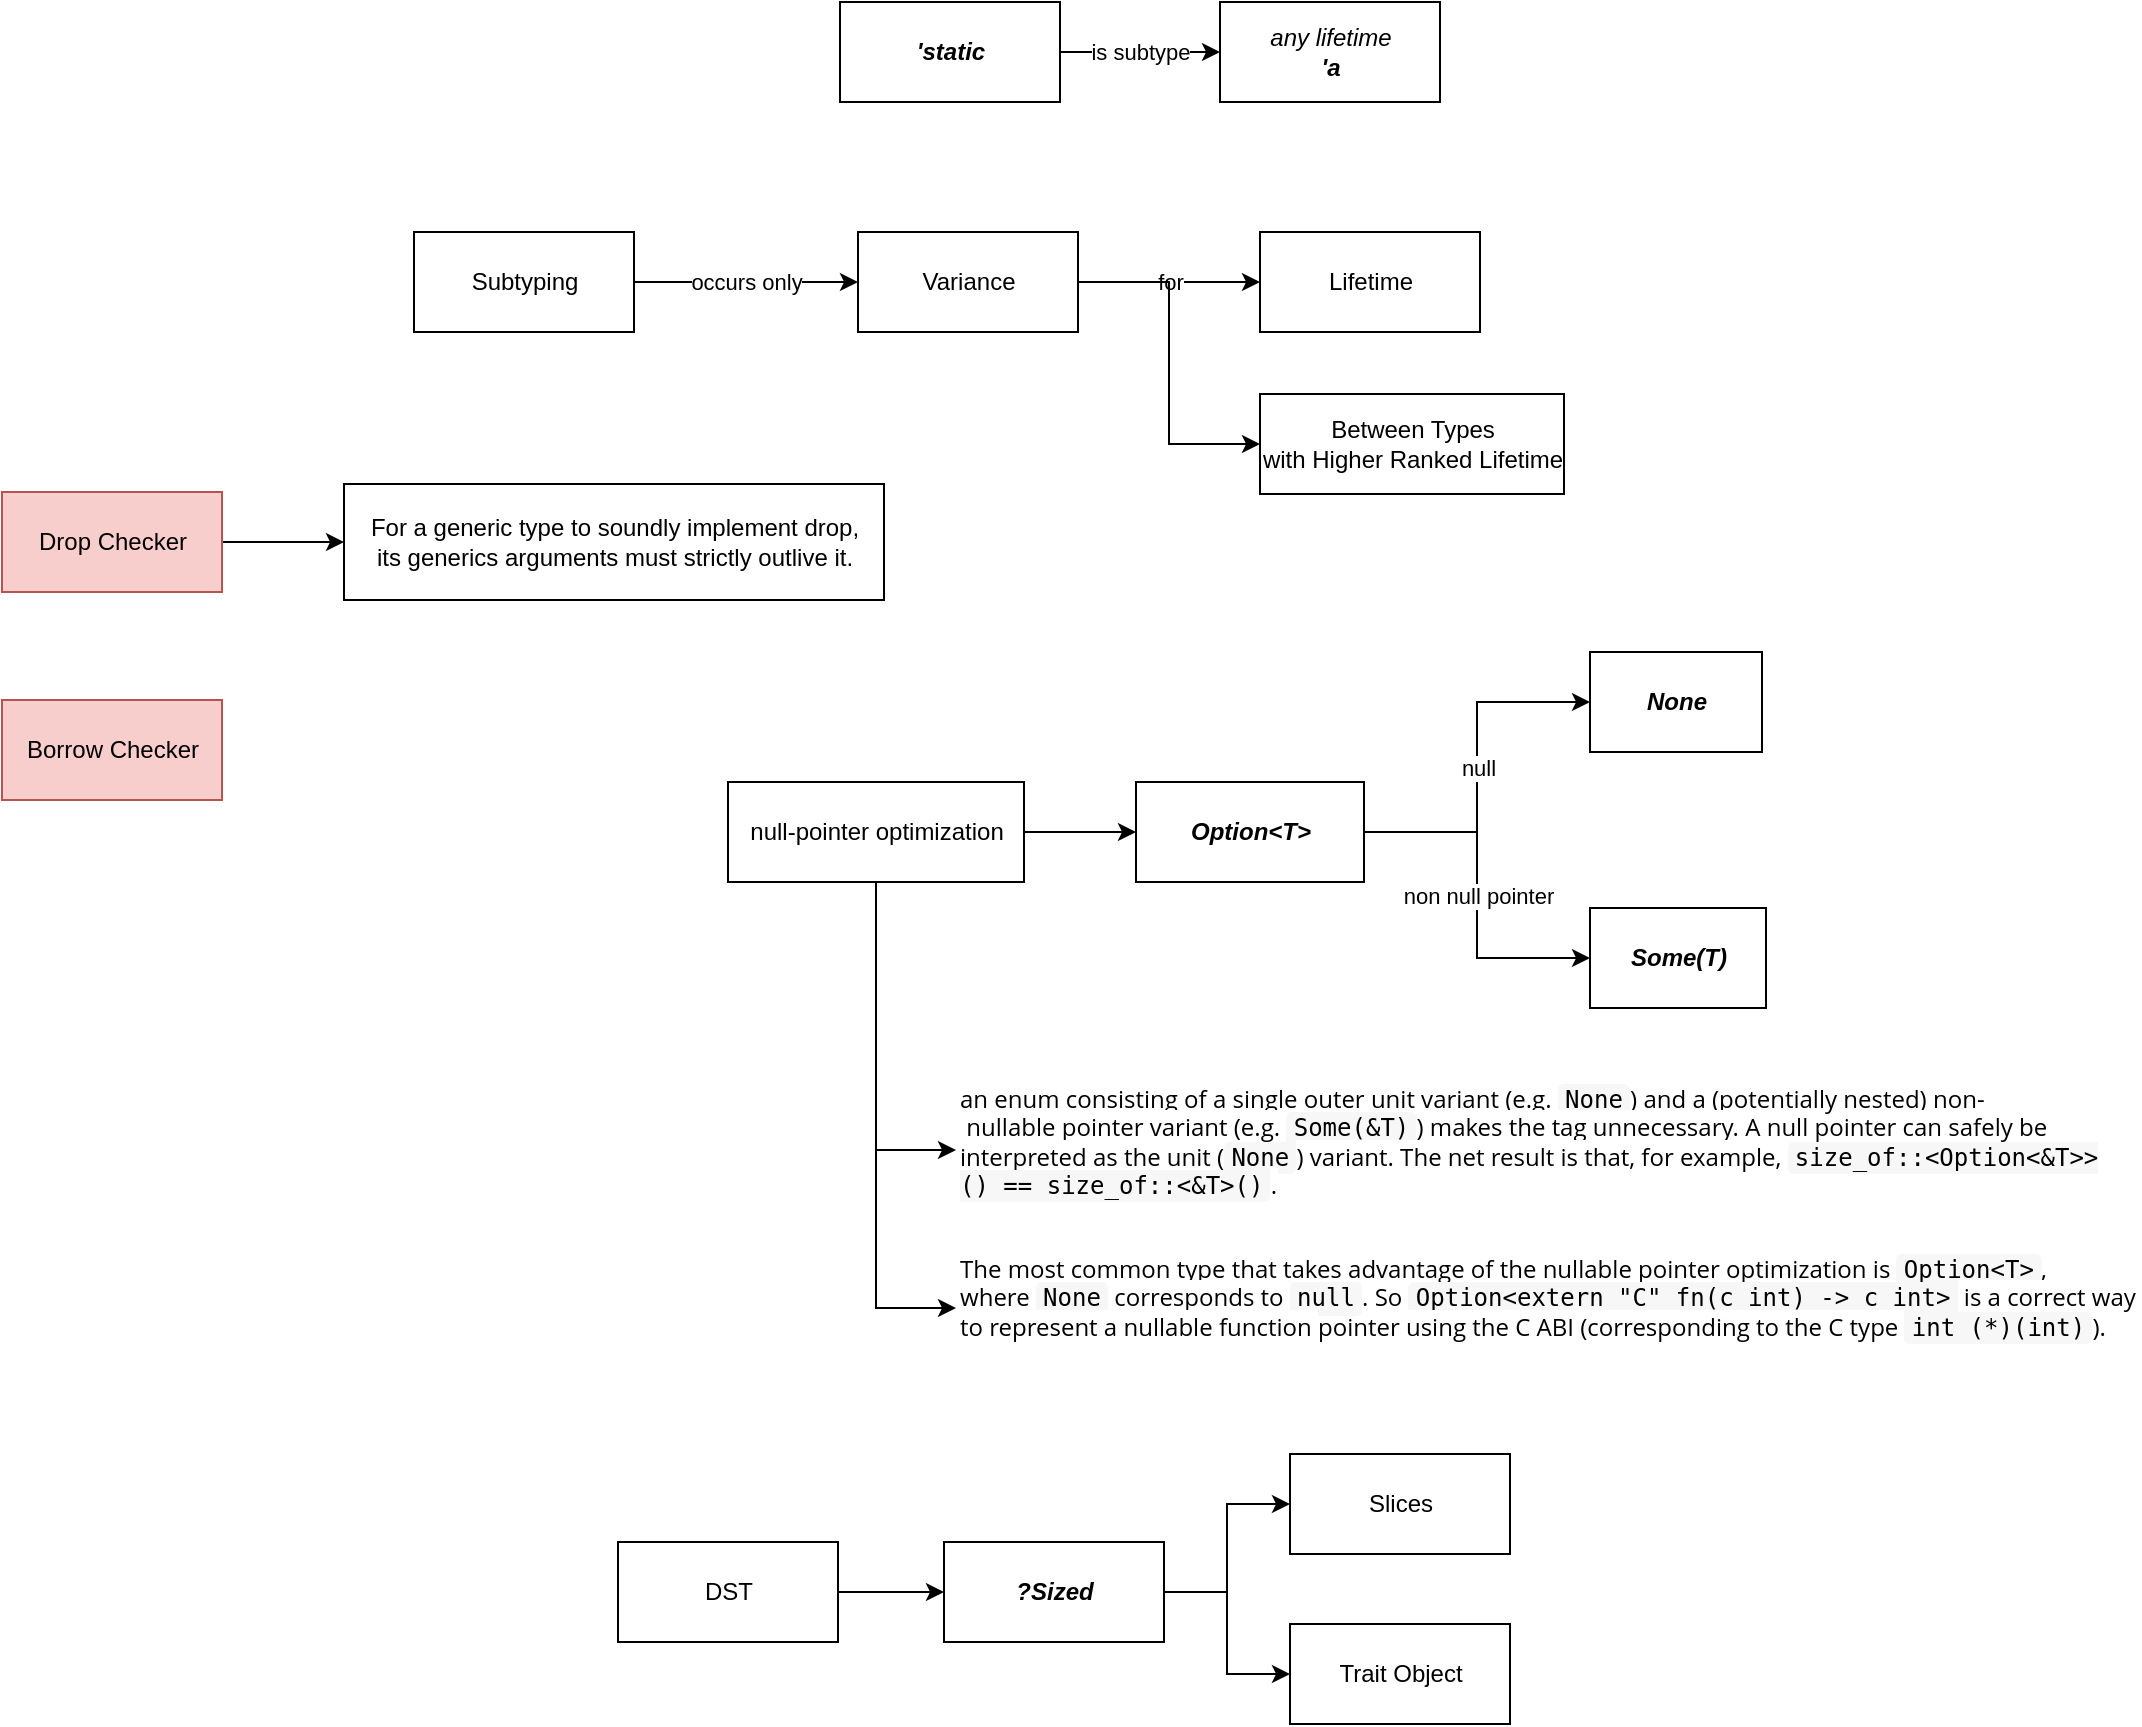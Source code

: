 <mxfile version="20.0.3" type="github" pages="2">
  <diagram id="R3eRClDqZ2LJtudLOTUs" name="General">
    <mxGraphModel dx="1950" dy="867" grid="0" gridSize="10" guides="1" tooltips="1" connect="1" arrows="1" fold="1" page="0" pageScale="1" pageWidth="827" pageHeight="1169" math="0" shadow="0">
      <root>
        <mxCell id="0" />
        <mxCell id="1" parent="0" />
        <mxCell id="SZvfS6yfRg45t_dEEsNP-2" value="" style="edgeStyle=orthogonalEdgeStyle;rounded=0;orthogonalLoop=1;jettySize=auto;html=1;" edge="1" parent="1" source="MJgvrgMyZ8aBI9BDAx1X-4" target="SZvfS6yfRg45t_dEEsNP-1">
          <mxGeometry relative="1" as="geometry" />
        </mxCell>
        <mxCell id="MJgvrgMyZ8aBI9BDAx1X-4" value="Drop Checker" style="html=1;fillColor=#f8cecc;strokeColor=#b85450;" parent="1" vertex="1">
          <mxGeometry x="-6" y="265" width="110" height="50" as="geometry" />
        </mxCell>
        <mxCell id="MJgvrgMyZ8aBI9BDAx1X-5" value="Borrow Checker" style="html=1;fillColor=#f8cecc;strokeColor=#b85450;" parent="1" vertex="1">
          <mxGeometry x="-6" y="369" width="110" height="50" as="geometry" />
        </mxCell>
        <mxCell id="MJgvrgMyZ8aBI9BDAx1X-10" value="for" style="edgeStyle=orthogonalEdgeStyle;rounded=0;orthogonalLoop=1;jettySize=auto;html=1;" parent="1" source="MJgvrgMyZ8aBI9BDAx1X-6" target="MJgvrgMyZ8aBI9BDAx1X-9" edge="1">
          <mxGeometry relative="1" as="geometry" />
        </mxCell>
        <mxCell id="MJgvrgMyZ8aBI9BDAx1X-12" value="" style="edgeStyle=orthogonalEdgeStyle;rounded=0;orthogonalLoop=1;jettySize=auto;html=1;entryX=0;entryY=0.5;entryDx=0;entryDy=0;" parent="1" source="MJgvrgMyZ8aBI9BDAx1X-6" target="MJgvrgMyZ8aBI9BDAx1X-11" edge="1">
          <mxGeometry relative="1" as="geometry" />
        </mxCell>
        <mxCell id="MJgvrgMyZ8aBI9BDAx1X-6" value="Variance" style="html=1;" parent="1" vertex="1">
          <mxGeometry x="422" y="135" width="110" height="50" as="geometry" />
        </mxCell>
        <mxCell id="MJgvrgMyZ8aBI9BDAx1X-8" value="occurs only" style="edgeStyle=orthogonalEdgeStyle;rounded=0;orthogonalLoop=1;jettySize=auto;html=1;entryX=0;entryY=0.5;entryDx=0;entryDy=0;" parent="1" source="MJgvrgMyZ8aBI9BDAx1X-7" target="MJgvrgMyZ8aBI9BDAx1X-6" edge="1">
          <mxGeometry relative="1" as="geometry" />
        </mxCell>
        <mxCell id="MJgvrgMyZ8aBI9BDAx1X-7" value="Subtyping" style="html=1;" parent="1" vertex="1">
          <mxGeometry x="200" y="135" width="110" height="50" as="geometry" />
        </mxCell>
        <mxCell id="MJgvrgMyZ8aBI9BDAx1X-9" value="Lifetime" style="html=1;" parent="1" vertex="1">
          <mxGeometry x="623" y="135" width="110" height="50" as="geometry" />
        </mxCell>
        <mxCell id="MJgvrgMyZ8aBI9BDAx1X-11" value="Between Types &lt;br&gt;with Higher Ranked Lifetime" style="html=1;" parent="1" vertex="1">
          <mxGeometry x="623" y="216" width="152" height="50" as="geometry" />
        </mxCell>
        <mxCell id="MJgvrgMyZ8aBI9BDAx1X-15" value="is subtype" style="edgeStyle=orthogonalEdgeStyle;rounded=0;orthogonalLoop=1;jettySize=auto;html=1;" parent="1" source="MJgvrgMyZ8aBI9BDAx1X-13" target="MJgvrgMyZ8aBI9BDAx1X-14" edge="1">
          <mxGeometry relative="1" as="geometry" />
        </mxCell>
        <mxCell id="MJgvrgMyZ8aBI9BDAx1X-13" value="&lt;i&gt;&lt;b&gt;&#39;static&lt;/b&gt;&lt;/i&gt;" style="html=1;" parent="1" vertex="1">
          <mxGeometry x="413" y="20" width="110" height="50" as="geometry" />
        </mxCell>
        <mxCell id="MJgvrgMyZ8aBI9BDAx1X-14" value="&lt;i&gt;any lifetime &lt;br&gt;&lt;b&gt;&#39;a&lt;/b&gt;&lt;/i&gt;" style="html=1;" parent="1" vertex="1">
          <mxGeometry x="603" y="20" width="110" height="50" as="geometry" />
        </mxCell>
        <mxCell id="MJgvrgMyZ8aBI9BDAx1X-18" value="" style="edgeStyle=orthogonalEdgeStyle;rounded=0;orthogonalLoop=1;jettySize=auto;html=1;" parent="1" source="MJgvrgMyZ8aBI9BDAx1X-16" target="MJgvrgMyZ8aBI9BDAx1X-17" edge="1">
          <mxGeometry relative="1" as="geometry" />
        </mxCell>
        <mxCell id="MJgvrgMyZ8aBI9BDAx1X-27" style="edgeStyle=orthogonalEdgeStyle;rounded=0;orthogonalLoop=1;jettySize=auto;html=1;entryX=0;entryY=0.5;entryDx=0;entryDy=0;fontSize=12;" parent="1" source="MJgvrgMyZ8aBI9BDAx1X-16" target="MJgvrgMyZ8aBI9BDAx1X-23" edge="1">
          <mxGeometry relative="1" as="geometry" />
        </mxCell>
        <mxCell id="MJgvrgMyZ8aBI9BDAx1X-28" style="edgeStyle=orthogonalEdgeStyle;rounded=0;orthogonalLoop=1;jettySize=auto;html=1;entryX=0;entryY=0.5;entryDx=0;entryDy=0;fontSize=12;" parent="1" source="MJgvrgMyZ8aBI9BDAx1X-16" target="MJgvrgMyZ8aBI9BDAx1X-24" edge="1">
          <mxGeometry relative="1" as="geometry" />
        </mxCell>
        <mxCell id="MJgvrgMyZ8aBI9BDAx1X-16" value="null-pointer optimization" style="html=1;" parent="1" vertex="1">
          <mxGeometry x="357" y="410" width="148" height="50" as="geometry" />
        </mxCell>
        <mxCell id="MJgvrgMyZ8aBI9BDAx1X-20" value="null" style="edgeStyle=orthogonalEdgeStyle;rounded=0;orthogonalLoop=1;jettySize=auto;html=1;entryX=0;entryY=0.5;entryDx=0;entryDy=0;" parent="1" source="MJgvrgMyZ8aBI9BDAx1X-17" target="MJgvrgMyZ8aBI9BDAx1X-19" edge="1">
          <mxGeometry relative="1" as="geometry" />
        </mxCell>
        <mxCell id="MJgvrgMyZ8aBI9BDAx1X-22" value="non null pointer" style="edgeStyle=orthogonalEdgeStyle;rounded=0;orthogonalLoop=1;jettySize=auto;html=1;entryX=0;entryY=0.5;entryDx=0;entryDy=0;" parent="1" source="MJgvrgMyZ8aBI9BDAx1X-17" target="MJgvrgMyZ8aBI9BDAx1X-21" edge="1">
          <mxGeometry relative="1" as="geometry" />
        </mxCell>
        <mxCell id="MJgvrgMyZ8aBI9BDAx1X-17" value="&lt;i&gt;&lt;b&gt;Option&amp;lt;T&amp;gt;&lt;/b&gt;&lt;/i&gt;" style="html=1;" parent="1" vertex="1">
          <mxGeometry x="561" y="410" width="114" height="50" as="geometry" />
        </mxCell>
        <mxCell id="MJgvrgMyZ8aBI9BDAx1X-19" value="&lt;i&gt;&lt;b&gt;None&lt;/b&gt;&lt;/i&gt;" style="html=1;" parent="1" vertex="1">
          <mxGeometry x="788" y="345" width="86" height="50" as="geometry" />
        </mxCell>
        <mxCell id="MJgvrgMyZ8aBI9BDAx1X-21" value="&lt;i&gt;&lt;b&gt;Some(T)&lt;/b&gt;&lt;/i&gt;" style="html=1;" parent="1" vertex="1">
          <mxGeometry x="788" y="473" width="88" height="50" as="geometry" />
        </mxCell>
        <mxCell id="MJgvrgMyZ8aBI9BDAx1X-23" value="&lt;font style=&quot;font-size: 12px;&quot;&gt;&lt;span style=&quot;color: rgb(0, 0, 0); font-family: &amp;quot;Open Sans&amp;quot;, sans-serif; font-style: normal; font-variant-ligatures: normal; font-variant-caps: normal; font-weight: 400; letter-spacing: normal; orphans: 2; text-align: start; text-indent: 0px; text-transform: none; widows: 2; word-spacing: 0px; -webkit-text-stroke-width: 0px; background-color: rgb(255, 255, 255); text-decoration-thickness: initial; text-decoration-style: initial; text-decoration-color: initial; float: none; display: inline !important;&quot;&gt;an enum consisting of a single outer unit variant (e.g.&amp;nbsp;&lt;/span&gt;&lt;code style=&quot;display: inline; overflow-x: initial; background: rgb(246, 247, 246); color: var(--inline-code-color); padding: 0.1em 0.3em; border-radius: 3px; font-style: normal; font-variant-ligatures: normal; font-variant-caps: normal; font-weight: 400; letter-spacing: normal; orphans: 2; text-align: start; text-indent: 0px; text-transform: none; widows: 2; word-spacing: 0px; -webkit-text-stroke-width: 0px; text-decoration-thickness: initial; text-decoration-style: initial; text-decoration-color: initial; font-family: &amp;quot;Source Code Pro&amp;quot;, Consolas, &amp;quot;Ubuntu Mono&amp;quot;, Menlo, &amp;quot;DejaVu Sans Mono&amp;quot;, monospace, monospace !important;&quot; class=&quot;hljs&quot;&gt;None&lt;/code&gt;&lt;span style=&quot;color: rgb(0, 0, 0); font-family: &amp;quot;Open Sans&amp;quot;, sans-serif; font-style: normal; font-variant-ligatures: normal; font-variant-caps: normal; font-weight: 400; letter-spacing: normal; orphans: 2; text-align: start; text-indent: 0px; text-transform: none; widows: 2; word-spacing: 0px; -webkit-text-stroke-width: 0px; background-color: rgb(255, 255, 255); text-decoration-thickness: initial; text-decoration-style: initial; text-decoration-color: initial; float: none; display: inline !important;&quot;&gt;) and a (potentially nested) non-&lt;span&gt;&amp;nbsp;&lt;/span&gt;&lt;/span&gt;&lt;mark style=&quot;border-radius: 2px; padding: 0px 3px 1px; margin: 0px -3px -1px; background-color: var(--search-mark-bg); transition: background-color 300ms linear 0s; cursor: pointer; font-family: &amp;quot;Open Sans&amp;quot;, sans-serif; font-style: normal; font-variant-ligatures: normal; font-variant-caps: normal; font-weight: 400; letter-spacing: normal; orphans: 2; text-align: start; text-indent: 0px; text-transform: none; widows: 2; word-spacing: 0px; -webkit-text-stroke-width: 0px; text-decoration-thickness: initial; text-decoration-style: initial; text-decoration-color: initial;&quot; data-markjs=&quot;true&quot;&gt;null&lt;/mark&gt;&lt;span style=&quot;color: rgb(0, 0, 0); font-family: &amp;quot;Open Sans&amp;quot;, sans-serif; font-style: normal; font-variant-ligatures: normal; font-variant-caps: normal; font-weight: 400; letter-spacing: normal; orphans: 2; text-align: start; text-indent: 0px; text-transform: none; widows: 2; word-spacing: 0px; -webkit-text-stroke-width: 0px; background-color: rgb(255, 255, 255); text-decoration-thickness: initial; text-decoration-style: initial; text-decoration-color: initial; float: none; display: inline !important;&quot;&gt;able&lt;span&gt;&amp;nbsp;&lt;/span&gt;&lt;/span&gt;&lt;mark style=&quot;border-radius: 2px; padding: 0px 3px 1px; margin: 0px -3px -1px; background-color: var(--search-mark-bg); transition: background-color 300ms linear 0s; cursor: pointer; font-family: &amp;quot;Open Sans&amp;quot;, sans-serif; font-style: normal; font-variant-ligatures: normal; font-variant-caps: normal; font-weight: 400; letter-spacing: normal; orphans: 2; text-align: start; text-indent: 0px; text-transform: none; widows: 2; word-spacing: 0px; -webkit-text-stroke-width: 0px; text-decoration-thickness: initial; text-decoration-style: initial; text-decoration-color: initial;&quot; data-markjs=&quot;true&quot;&gt;pointer&lt;/mark&gt;&lt;span style=&quot;color: rgb(0, 0, 0); font-family: &amp;quot;Open Sans&amp;quot;, sans-serif; font-style: normal; font-variant-ligatures: normal; font-variant-caps: normal; font-weight: 400; letter-spacing: normal; orphans: 2; text-align: start; text-indent: 0px; text-transform: none; widows: 2; word-spacing: 0px; -webkit-text-stroke-width: 0px; background-color: rgb(255, 255, 255); text-decoration-thickness: initial; text-decoration-style: initial; text-decoration-color: initial; float: none; display: inline !important;&quot;&gt;&lt;span&gt;&amp;nbsp;&lt;/span&gt;variant (e.g.&lt;span&gt;&amp;nbsp;&lt;/span&gt;&lt;/span&gt;&lt;code style=&quot;display: inline; overflow-x: initial; background: rgb(246, 247, 246); color: var(--inline-code-color); padding: 0.1em 0.3em; border-radius: 3px; font-style: normal; font-variant-ligatures: normal; font-variant-caps: normal; font-weight: 400; letter-spacing: normal; orphans: 2; text-align: start; text-indent: 0px; text-transform: none; widows: 2; word-spacing: 0px; -webkit-text-stroke-width: 0px; text-decoration-thickness: initial; text-decoration-style: initial; text-decoration-color: initial; font-family: &amp;quot;Source Code Pro&amp;quot;, Consolas, &amp;quot;Ubuntu Mono&amp;quot;, Menlo, &amp;quot;DejaVu Sans Mono&amp;quot;, monospace, monospace !important;&quot; class=&quot;hljs&quot;&gt;Some(&amp;amp;T)&lt;/code&gt;&lt;span style=&quot;color: rgb(0, 0, 0); font-family: &amp;quot;Open Sans&amp;quot;, sans-serif; font-style: normal; font-variant-ligatures: normal; font-variant-caps: normal; font-weight: 400; letter-spacing: normal; orphans: 2; text-align: start; text-indent: 0px; text-transform: none; widows: 2; word-spacing: 0px; -webkit-text-stroke-width: 0px; background-color: rgb(255, 255, 255); text-decoration-thickness: initial; text-decoration-style: initial; text-decoration-color: initial; float: none; display: inline !important;&quot;&gt;) makes the tag unnecessary. A&lt;span&gt;&amp;nbsp;&lt;/span&gt;&lt;/span&gt;&lt;mark style=&quot;border-radius: 2px; padding: 0px 3px 1px; margin: 0px -3px -1px; background-color: var(--search-mark-bg); transition: background-color 300ms linear 0s; cursor: pointer; font-family: &amp;quot;Open Sans&amp;quot;, sans-serif; font-style: normal; font-variant-ligatures: normal; font-variant-caps: normal; font-weight: 400; letter-spacing: normal; orphans: 2; text-align: start; text-indent: 0px; text-transform: none; widows: 2; word-spacing: 0px; -webkit-text-stroke-width: 0px; text-decoration-thickness: initial; text-decoration-style: initial; text-decoration-color: initial;&quot; data-markjs=&quot;true&quot;&gt;null&lt;/mark&gt;&lt;span style=&quot;color: rgb(0, 0, 0); font-family: &amp;quot;Open Sans&amp;quot;, sans-serif; font-style: normal; font-variant-ligatures: normal; font-variant-caps: normal; font-weight: 400; letter-spacing: normal; orphans: 2; text-align: start; text-indent: 0px; text-transform: none; widows: 2; word-spacing: 0px; -webkit-text-stroke-width: 0px; background-color: rgb(255, 255, 255); text-decoration-thickness: initial; text-decoration-style: initial; text-decoration-color: initial; float: none; display: inline !important;&quot;&gt;&lt;span&gt;&amp;nbsp;&lt;/span&gt;&lt;/span&gt;&lt;mark style=&quot;border-radius: 2px; padding: 0px 3px 1px; margin: 0px -3px -1px; background-color: var(--search-mark-bg); transition: background-color 300ms linear 0s; cursor: pointer; font-family: &amp;quot;Open Sans&amp;quot;, sans-serif; font-style: normal; font-variant-ligatures: normal; font-variant-caps: normal; font-weight: 400; letter-spacing: normal; orphans: 2; text-align: start; text-indent: 0px; text-transform: none; widows: 2; word-spacing: 0px; -webkit-text-stroke-width: 0px; text-decoration-thickness: initial; text-decoration-style: initial; text-decoration-color: initial;&quot; data-markjs=&quot;true&quot;&gt;pointer&lt;/mark&gt;&lt;span style=&quot;color: rgb(0, 0, 0); font-family: &amp;quot;Open Sans&amp;quot;, sans-serif; font-style: normal; font-variant-ligatures: normal; font-variant-caps: normal; font-weight: 400; letter-spacing: normal; orphans: 2; text-align: start; text-indent: 0px; text-transform: none; widows: 2; word-spacing: 0px; -webkit-text-stroke-width: 0px; background-color: rgb(255, 255, 255); text-decoration-thickness: initial; text-decoration-style: initial; text-decoration-color: initial; float: none; display: inline !important;&quot;&gt;&lt;span&gt;&amp;nbsp;&lt;/span&gt;can safely be interpreted as the unit (&lt;/span&gt;&lt;code style=&quot;display: inline; overflow-x: initial; background: rgb(246, 247, 246); color: var(--inline-code-color); padding: 0.1em 0.3em; border-radius: 3px; font-style: normal; font-variant-ligatures: normal; font-variant-caps: normal; font-weight: 400; letter-spacing: normal; orphans: 2; text-align: start; text-indent: 0px; text-transform: none; widows: 2; word-spacing: 0px; -webkit-text-stroke-width: 0px; text-decoration-thickness: initial; text-decoration-style: initial; text-decoration-color: initial; font-family: &amp;quot;Source Code Pro&amp;quot;, Consolas, &amp;quot;Ubuntu Mono&amp;quot;, Menlo, &amp;quot;DejaVu Sans Mono&amp;quot;, monospace, monospace !important;&quot; class=&quot;hljs&quot;&gt;None&lt;/code&gt;&lt;span style=&quot;color: rgb(0, 0, 0); font-family: &amp;quot;Open Sans&amp;quot;, sans-serif; font-style: normal; font-variant-ligatures: normal; font-variant-caps: normal; font-weight: 400; letter-spacing: normal; orphans: 2; text-align: start; text-indent: 0px; text-transform: none; widows: 2; word-spacing: 0px; -webkit-text-stroke-width: 0px; background-color: rgb(255, 255, 255); text-decoration-thickness: initial; text-decoration-style: initial; text-decoration-color: initial; float: none; display: inline !important;&quot;&gt;) variant. The net result is that, for example,&lt;span&gt;&amp;nbsp;&lt;/span&gt;&lt;/span&gt;&lt;code style=&quot;display: inline; overflow-x: initial; background: rgb(246, 247, 246); color: var(--inline-code-color); padding: 0.1em 0.3em; border-radius: 3px; font-style: normal; font-variant-ligatures: normal; font-variant-caps: normal; font-weight: 400; letter-spacing: normal; orphans: 2; text-align: start; text-indent: 0px; text-transform: none; widows: 2; word-spacing: 0px; -webkit-text-stroke-width: 0px; text-decoration-thickness: initial; text-decoration-style: initial; text-decoration-color: initial; font-family: &amp;quot;Source Code Pro&amp;quot;, Consolas, &amp;quot;Ubuntu Mono&amp;quot;, Menlo, &amp;quot;DejaVu Sans Mono&amp;quot;, monospace, monospace !important;&quot; class=&quot;hljs&quot;&gt;size_of::&amp;lt;Option&amp;lt;&amp;amp;T&amp;gt;&amp;gt;() == size_of::&amp;lt;&amp;amp;T&amp;gt;()&lt;/code&gt;&lt;span style=&quot;color: rgb(0, 0, 0); font-family: &amp;quot;Open Sans&amp;quot;, sans-serif; font-style: normal; font-variant-ligatures: normal; font-variant-caps: normal; font-weight: 400; letter-spacing: normal; orphans: 2; text-align: start; text-indent: 0px; text-transform: none; widows: 2; word-spacing: 0px; -webkit-text-stroke-width: 0px; background-color: rgb(255, 255, 255); text-decoration-thickness: initial; text-decoration-style: initial; text-decoration-color: initial; float: none; display: inline !important;&quot;&gt;.&lt;/span&gt;&lt;/font&gt;" style="text;whiteSpace=wrap;html=1;" parent="1" vertex="1">
          <mxGeometry x="471" y="555" width="577" height="78" as="geometry" />
        </mxCell>
        <mxCell id="MJgvrgMyZ8aBI9BDAx1X-24" value="&lt;font style=&quot;font-size: 12px;&quot;&gt;&lt;span style=&quot;color: rgb(0, 0, 0); font-family: &amp;quot;Open Sans&amp;quot;, sans-serif; font-style: normal; font-variant-ligatures: normal; font-variant-caps: normal; font-weight: 400; letter-spacing: normal; orphans: 2; text-align: start; text-indent: 0px; text-transform: none; widows: 2; word-spacing: 0px; -webkit-text-stroke-width: 0px; background-color: rgb(255, 255, 255); text-decoration-thickness: initial; text-decoration-style: initial; text-decoration-color: initial; float: none; display: inline !important;&quot;&gt;The most common type that takes advantage of the&amp;nbsp;&lt;/span&gt;&lt;mark style=&quot;border-radius: 2px; padding: 0px 3px 1px; margin: 0px -3px -1px; background-color: var(--search-mark-bg); transition: background-color 300ms linear 0s; cursor: pointer; font-family: &amp;quot;Open Sans&amp;quot;, sans-serif; font-style: normal; font-variant-ligatures: normal; font-variant-caps: normal; font-weight: 400; letter-spacing: normal; orphans: 2; text-align: start; text-indent: 0px; text-transform: none; widows: 2; word-spacing: 0px; -webkit-text-stroke-width: 0px; text-decoration-thickness: initial; text-decoration-style: initial; text-decoration-color: initial;&quot; data-markjs=&quot;true&quot;&gt;null&lt;/mark&gt;&lt;span style=&quot;color: rgb(0, 0, 0); font-family: &amp;quot;Open Sans&amp;quot;, sans-serif; font-style: normal; font-variant-ligatures: normal; font-variant-caps: normal; font-weight: 400; letter-spacing: normal; orphans: 2; text-align: start; text-indent: 0px; text-transform: none; widows: 2; word-spacing: 0px; -webkit-text-stroke-width: 0px; background-color: rgb(255, 255, 255); text-decoration-thickness: initial; text-decoration-style: initial; text-decoration-color: initial; float: none; display: inline !important;&quot;&gt;able&lt;span&gt;&amp;nbsp;&lt;/span&gt;&lt;/span&gt;&lt;mark style=&quot;border-radius: 2px; padding: 0px 3px 1px; margin: 0px -3px -1px; background-color: var(--search-mark-bg); transition: background-color 300ms linear 0s; cursor: pointer; font-family: &amp;quot;Open Sans&amp;quot;, sans-serif; font-style: normal; font-variant-ligatures: normal; font-variant-caps: normal; font-weight: 400; letter-spacing: normal; orphans: 2; text-align: start; text-indent: 0px; text-transform: none; widows: 2; word-spacing: 0px; -webkit-text-stroke-width: 0px; text-decoration-thickness: initial; text-decoration-style: initial; text-decoration-color: initial;&quot; data-markjs=&quot;true&quot;&gt;pointer&lt;/mark&gt;&lt;span style=&quot;color: rgb(0, 0, 0); font-family: &amp;quot;Open Sans&amp;quot;, sans-serif; font-style: normal; font-variant-ligatures: normal; font-variant-caps: normal; font-weight: 400; letter-spacing: normal; orphans: 2; text-align: start; text-indent: 0px; text-transform: none; widows: 2; word-spacing: 0px; -webkit-text-stroke-width: 0px; background-color: rgb(255, 255, 255); text-decoration-thickness: initial; text-decoration-style: initial; text-decoration-color: initial; float: none; display: inline !important;&quot;&gt;&lt;span&gt;&amp;nbsp;&lt;/span&gt;&lt;/span&gt;&lt;mark style=&quot;border-radius: 2px; padding: 0px 3px 1px; margin: 0px -3px -1px; background-color: var(--search-mark-bg); transition: background-color 300ms linear 0s; cursor: pointer; font-family: &amp;quot;Open Sans&amp;quot;, sans-serif; font-style: normal; font-variant-ligatures: normal; font-variant-caps: normal; font-weight: 400; letter-spacing: normal; orphans: 2; text-align: start; text-indent: 0px; text-transform: none; widows: 2; word-spacing: 0px; -webkit-text-stroke-width: 0px; text-decoration-thickness: initial; text-decoration-style: initial; text-decoration-color: initial;&quot; data-markjs=&quot;true&quot;&gt;optimization&lt;/mark&gt;&lt;span style=&quot;color: rgb(0, 0, 0); font-family: &amp;quot;Open Sans&amp;quot;, sans-serif; font-style: normal; font-variant-ligatures: normal; font-variant-caps: normal; font-weight: 400; letter-spacing: normal; orphans: 2; text-align: start; text-indent: 0px; text-transform: none; widows: 2; word-spacing: 0px; -webkit-text-stroke-width: 0px; background-color: rgb(255, 255, 255); text-decoration-thickness: initial; text-decoration-style: initial; text-decoration-color: initial; float: none; display: inline !important;&quot;&gt;&lt;span&gt;&amp;nbsp;&lt;/span&gt;is&lt;span&gt;&amp;nbsp;&lt;/span&gt;&lt;/span&gt;&lt;code style=&quot;display: inline; overflow-x: initial; background: rgb(246, 247, 246); color: var(--inline-code-color); padding: 0.1em 0.3em; border-radius: 3px; font-style: normal; font-variant-ligatures: normal; font-variant-caps: normal; font-weight: 400; letter-spacing: normal; orphans: 2; text-align: start; text-indent: 0px; text-transform: none; widows: 2; word-spacing: 0px; -webkit-text-stroke-width: 0px; text-decoration-thickness: initial; text-decoration-style: initial; text-decoration-color: initial; font-family: &amp;quot;Source Code Pro&amp;quot;, Consolas, &amp;quot;Ubuntu Mono&amp;quot;, Menlo, &amp;quot;DejaVu Sans Mono&amp;quot;, monospace, monospace !important;&quot; class=&quot;hljs&quot;&gt;Option&amp;lt;T&amp;gt;&lt;/code&gt;&lt;span style=&quot;color: rgb(0, 0, 0); font-family: &amp;quot;Open Sans&amp;quot;, sans-serif; font-style: normal; font-variant-ligatures: normal; font-variant-caps: normal; font-weight: 400; letter-spacing: normal; orphans: 2; text-align: start; text-indent: 0px; text-transform: none; widows: 2; word-spacing: 0px; -webkit-text-stroke-width: 0px; background-color: rgb(255, 255, 255); text-decoration-thickness: initial; text-decoration-style: initial; text-decoration-color: initial; float: none; display: inline !important;&quot;&gt;, where&lt;span&gt;&amp;nbsp;&lt;/span&gt;&lt;/span&gt;&lt;code style=&quot;display: inline; overflow-x: initial; background: rgb(246, 247, 246); color: var(--inline-code-color); padding: 0.1em 0.3em; border-radius: 3px; font-style: normal; font-variant-ligatures: normal; font-variant-caps: normal; font-weight: 400; letter-spacing: normal; orphans: 2; text-align: start; text-indent: 0px; text-transform: none; widows: 2; word-spacing: 0px; -webkit-text-stroke-width: 0px; text-decoration-thickness: initial; text-decoration-style: initial; text-decoration-color: initial; font-family: &amp;quot;Source Code Pro&amp;quot;, Consolas, &amp;quot;Ubuntu Mono&amp;quot;, Menlo, &amp;quot;DejaVu Sans Mono&amp;quot;, monospace, monospace !important;&quot; class=&quot;hljs&quot;&gt;None&lt;/code&gt;&lt;span style=&quot;color: rgb(0, 0, 0); font-family: &amp;quot;Open Sans&amp;quot;, sans-serif; font-style: normal; font-variant-ligatures: normal; font-variant-caps: normal; font-weight: 400; letter-spacing: normal; orphans: 2; text-align: start; text-indent: 0px; text-transform: none; widows: 2; word-spacing: 0px; -webkit-text-stroke-width: 0px; background-color: rgb(255, 255, 255); text-decoration-thickness: initial; text-decoration-style: initial; text-decoration-color: initial; float: none; display: inline !important;&quot;&gt;&lt;span&gt;&amp;nbsp;&lt;/span&gt;corresponds to&lt;span&gt;&amp;nbsp;&lt;/span&gt;&lt;/span&gt;&lt;code style=&quot;display: inline; overflow-x: initial; background: rgb(246, 247, 246); color: var(--inline-code-color); padding: 0.1em 0.3em; border-radius: 3px; font-style: normal; font-variant-ligatures: normal; font-variant-caps: normal; font-weight: 400; letter-spacing: normal; orphans: 2; text-align: start; text-indent: 0px; text-transform: none; widows: 2; word-spacing: 0px; -webkit-text-stroke-width: 0px; text-decoration-thickness: initial; text-decoration-style: initial; text-decoration-color: initial; font-family: &amp;quot;Source Code Pro&amp;quot;, Consolas, &amp;quot;Ubuntu Mono&amp;quot;, Menlo, &amp;quot;DejaVu Sans Mono&amp;quot;, monospace, monospace !important;&quot; class=&quot;hljs&quot;&gt;&lt;mark style=&quot;border-radius: 2px; padding: 0px 3px 1px; margin: 0px -3px -1px; background-color: var(--search-mark-bg); transition: background-color 300ms linear 0s; cursor: pointer;&quot; data-markjs=&quot;true&quot;&gt;null&lt;/mark&gt;&lt;/code&gt;&lt;span style=&quot;color: rgb(0, 0, 0); font-family: &amp;quot;Open Sans&amp;quot;, sans-serif; font-style: normal; font-variant-ligatures: normal; font-variant-caps: normal; font-weight: 400; letter-spacing: normal; orphans: 2; text-align: start; text-indent: 0px; text-transform: none; widows: 2; word-spacing: 0px; -webkit-text-stroke-width: 0px; background-color: rgb(255, 255, 255); text-decoration-thickness: initial; text-decoration-style: initial; text-decoration-color: initial; float: none; display: inline !important;&quot;&gt;. So&lt;span&gt;&amp;nbsp;&lt;/span&gt;&lt;/span&gt;&lt;code style=&quot;display: inline; overflow-x: initial; background: rgb(246, 247, 246); color: var(--inline-code-color); padding: 0.1em 0.3em; border-radius: 3px; font-style: normal; font-variant-ligatures: normal; font-variant-caps: normal; font-weight: 400; letter-spacing: normal; orphans: 2; text-align: start; text-indent: 0px; text-transform: none; widows: 2; word-spacing: 0px; -webkit-text-stroke-width: 0px; text-decoration-thickness: initial; text-decoration-style: initial; text-decoration-color: initial; font-family: &amp;quot;Source Code Pro&amp;quot;, Consolas, &amp;quot;Ubuntu Mono&amp;quot;, Menlo, &amp;quot;DejaVu Sans Mono&amp;quot;, monospace, monospace !important;&quot; class=&quot;hljs&quot;&gt;Option&amp;lt;extern &quot;C&quot; fn(c_int) -&amp;gt; c_int&amp;gt;&lt;/code&gt;&lt;span style=&quot;color: rgb(0, 0, 0); font-family: &amp;quot;Open Sans&amp;quot;, sans-serif; font-style: normal; font-variant-ligatures: normal; font-variant-caps: normal; font-weight: 400; letter-spacing: normal; orphans: 2; text-align: start; text-indent: 0px; text-transform: none; widows: 2; word-spacing: 0px; -webkit-text-stroke-width: 0px; background-color: rgb(255, 255, 255); text-decoration-thickness: initial; text-decoration-style: initial; text-decoration-color: initial; float: none; display: inline !important;&quot;&gt;&lt;span&gt;&amp;nbsp;&lt;/span&gt;is a correct way to represent a&lt;span&gt;&amp;nbsp;&lt;/span&gt;&lt;/span&gt;&lt;mark style=&quot;border-radius: 2px; padding: 0px 3px 1px; margin: 0px -3px -1px; background-color: var(--search-mark-bg); transition: background-color 300ms linear 0s; cursor: pointer; font-family: &amp;quot;Open Sans&amp;quot;, sans-serif; font-style: normal; font-variant-ligatures: normal; font-variant-caps: normal; font-weight: 400; letter-spacing: normal; orphans: 2; text-align: start; text-indent: 0px; text-transform: none; widows: 2; word-spacing: 0px; -webkit-text-stroke-width: 0px; text-decoration-thickness: initial; text-decoration-style: initial; text-decoration-color: initial;&quot; data-markjs=&quot;true&quot;&gt;null&lt;/mark&gt;&lt;span style=&quot;color: rgb(0, 0, 0); font-family: &amp;quot;Open Sans&amp;quot;, sans-serif; font-style: normal; font-variant-ligatures: normal; font-variant-caps: normal; font-weight: 400; letter-spacing: normal; orphans: 2; text-align: start; text-indent: 0px; text-transform: none; widows: 2; word-spacing: 0px; -webkit-text-stroke-width: 0px; background-color: rgb(255, 255, 255); text-decoration-thickness: initial; text-decoration-style: initial; text-decoration-color: initial; float: none; display: inline !important;&quot;&gt;able function&lt;span&gt;&amp;nbsp;&lt;/span&gt;&lt;/span&gt;&lt;mark style=&quot;border-radius: 2px; padding: 0px 3px 1px; margin: 0px -3px -1px; background-color: var(--search-mark-bg); transition: background-color 300ms linear 0s; cursor: pointer; font-family: &amp;quot;Open Sans&amp;quot;, sans-serif; font-style: normal; font-variant-ligatures: normal; font-variant-caps: normal; font-weight: 400; letter-spacing: normal; orphans: 2; text-align: start; text-indent: 0px; text-transform: none; widows: 2; word-spacing: 0px; -webkit-text-stroke-width: 0px; text-decoration-thickness: initial; text-decoration-style: initial; text-decoration-color: initial;&quot; data-markjs=&quot;true&quot;&gt;pointer&lt;/mark&gt;&lt;span style=&quot;color: rgb(0, 0, 0); font-family: &amp;quot;Open Sans&amp;quot;, sans-serif; font-style: normal; font-variant-ligatures: normal; font-variant-caps: normal; font-weight: 400; letter-spacing: normal; orphans: 2; text-align: start; text-indent: 0px; text-transform: none; widows: 2; word-spacing: 0px; -webkit-text-stroke-width: 0px; background-color: rgb(255, 255, 255); text-decoration-thickness: initial; text-decoration-style: initial; text-decoration-color: initial; float: none; display: inline !important;&quot;&gt;&lt;span&gt;&amp;nbsp;&lt;/span&gt;using the C ABI (corresponding to the C type&lt;span&gt;&amp;nbsp;&lt;/span&gt;&lt;/span&gt;&lt;code style=&quot;display: inline; overflow-x: initial; background: rgb(246, 247, 246); color: var(--inline-code-color); padding: 0.1em 0.3em; border-radius: 3px; font-style: normal; font-variant-ligatures: normal; font-variant-caps: normal; font-weight: 400; letter-spacing: normal; orphans: 2; text-align: start; text-indent: 0px; text-transform: none; widows: 2; word-spacing: 0px; -webkit-text-stroke-width: 0px; text-decoration-thickness: initial; text-decoration-style: initial; text-decoration-color: initial; font-family: &amp;quot;Source Code Pro&amp;quot;, Consolas, &amp;quot;Ubuntu Mono&amp;quot;, Menlo, &amp;quot;DejaVu Sans Mono&amp;quot;, monospace, monospace !important;&quot; class=&quot;hljs&quot;&gt;int (*)(int)&lt;/code&gt;&lt;span style=&quot;color: rgb(0, 0, 0); font-family: &amp;quot;Open Sans&amp;quot;, sans-serif; font-style: normal; font-variant-ligatures: normal; font-variant-caps: normal; font-weight: 400; letter-spacing: normal; orphans: 2; text-align: start; text-indent: 0px; text-transform: none; widows: 2; word-spacing: 0px; -webkit-text-stroke-width: 0px; background-color: rgb(255, 255, 255); text-decoration-thickness: initial; text-decoration-style: initial; text-decoration-color: initial; float: none; display: inline !important;&quot;&gt;).&lt;/span&gt;&lt;/font&gt;" style="text;whiteSpace=wrap;html=1;" parent="1" vertex="1">
          <mxGeometry x="471" y="640" width="592" height="66" as="geometry" />
        </mxCell>
        <mxCell id="MJgvrgMyZ8aBI9BDAx1X-32" value="" style="edgeStyle=orthogonalEdgeStyle;rounded=0;orthogonalLoop=1;jettySize=auto;html=1;fontSize=12;" parent="1" source="MJgvrgMyZ8aBI9BDAx1X-30" target="MJgvrgMyZ8aBI9BDAx1X-31" edge="1">
          <mxGeometry relative="1" as="geometry" />
        </mxCell>
        <mxCell id="MJgvrgMyZ8aBI9BDAx1X-30" value="DST" style="html=1;fontSize=12;" parent="1" vertex="1">
          <mxGeometry x="302" y="790" width="110" height="50" as="geometry" />
        </mxCell>
        <mxCell id="MJgvrgMyZ8aBI9BDAx1X-34" value="" style="edgeStyle=orthogonalEdgeStyle;rounded=0;orthogonalLoop=1;jettySize=auto;html=1;fontSize=12;" parent="1" source="MJgvrgMyZ8aBI9BDAx1X-31" target="MJgvrgMyZ8aBI9BDAx1X-33" edge="1">
          <mxGeometry relative="1" as="geometry" />
        </mxCell>
        <mxCell id="MJgvrgMyZ8aBI9BDAx1X-36" value="" style="edgeStyle=orthogonalEdgeStyle;rounded=0;orthogonalLoop=1;jettySize=auto;html=1;fontSize=12;" parent="1" source="MJgvrgMyZ8aBI9BDAx1X-31" target="MJgvrgMyZ8aBI9BDAx1X-35" edge="1">
          <mxGeometry relative="1" as="geometry" />
        </mxCell>
        <mxCell id="MJgvrgMyZ8aBI9BDAx1X-31" value="&lt;i&gt;&lt;b&gt;?Sized&lt;/b&gt;&lt;/i&gt;" style="html=1;fontSize=12;" parent="1" vertex="1">
          <mxGeometry x="465" y="790" width="110" height="50" as="geometry" />
        </mxCell>
        <mxCell id="MJgvrgMyZ8aBI9BDAx1X-33" value="Slices" style="html=1;fontSize=12;" parent="1" vertex="1">
          <mxGeometry x="638" y="746" width="110" height="50" as="geometry" />
        </mxCell>
        <mxCell id="MJgvrgMyZ8aBI9BDAx1X-35" value="Trait Object" style="html=1;fontSize=12;" parent="1" vertex="1">
          <mxGeometry x="638" y="831" width="110" height="50" as="geometry" />
        </mxCell>
        <mxCell id="SZvfS6yfRg45t_dEEsNP-1" value="For a generic type to soundly implement drop, &lt;br&gt;its generics arguments must strictly outlive it." style="html=1;align=center;" vertex="1" parent="1">
          <mxGeometry x="165" y="261" width="270" height="58" as="geometry" />
        </mxCell>
      </root>
    </mxGraphModel>
  </diagram>
  <diagram id="yLAKmdY1NrbLt4UcXReb" name="Send &amp; Sync">
    <mxGraphModel dx="1550" dy="867" grid="0" gridSize="10" guides="1" tooltips="1" connect="1" arrows="1" fold="1" page="0" pageScale="1" pageWidth="827" pageHeight="1169" math="0" shadow="0">
      <root>
        <mxCell id="0" />
        <mxCell id="1" parent="0" />
        <mxCell id="cU7xQ6wBw7CsditcWqYj-3" value="definition" style="edgeStyle=orthogonalEdgeStyle;rounded=0;orthogonalLoop=1;jettySize=auto;html=1;" parent="1" source="cU7xQ6wBw7CsditcWqYj-1" target="cU7xQ6wBw7CsditcWqYj-2" edge="1">
          <mxGeometry relative="1" as="geometry" />
        </mxCell>
        <mxCell id="cU7xQ6wBw7CsditcWqYj-1" value="Send" style="rounded=0;whiteSpace=wrap;html=1;fillColor=#d5e8d4;strokeColor=#82b366;fontStyle=1" parent="1" vertex="1">
          <mxGeometry x="56" y="152" width="78" height="36" as="geometry" />
        </mxCell>
        <mxCell id="cU7xQ6wBw7CsditcWqYj-2" value="&lt;span style=&quot;text-align: start;&quot;&gt;&lt;font style=&quot;font-size: 12px;&quot;&gt;Types that ownership can be transferred across thread boundaries&lt;/font&gt;&lt;/span&gt;" style="rounded=0;whiteSpace=wrap;html=1;" parent="1" vertex="1">
          <mxGeometry x="18" y="237" width="154" height="60" as="geometry" />
        </mxCell>
        <mxCell id="cU7xQ6wBw7CsditcWqYj-16" value="definition" style="edgeStyle=orthogonalEdgeStyle;rounded=0;orthogonalLoop=1;jettySize=auto;html=1;fontSize=12;fontColor=#000000;" parent="1" source="cU7xQ6wBw7CsditcWqYj-4" target="cU7xQ6wBw7CsditcWqYj-5" edge="1">
          <mxGeometry relative="1" as="geometry" />
        </mxCell>
        <mxCell id="cU7xQ6wBw7CsditcWqYj-4" value="Sync" style="rounded=0;whiteSpace=wrap;html=1;fillColor=#d5e8d4;strokeColor=#82b366;fontStyle=1" parent="1" vertex="1">
          <mxGeometry x="344" y="135" width="80" height="36" as="geometry" />
        </mxCell>
        <mxCell id="cU7xQ6wBw7CsditcWqYj-15" value="formal definition" style="edgeStyle=orthogonalEdgeStyle;rounded=0;orthogonalLoop=1;jettySize=auto;html=1;fontSize=12;fontColor=#000000;" parent="1" source="cU7xQ6wBw7CsditcWqYj-5" target="cU7xQ6wBw7CsditcWqYj-7" edge="1">
          <mxGeometry relative="1" as="geometry" />
        </mxCell>
        <mxCell id="cU7xQ6wBw7CsditcWqYj-5" value="&lt;span style=&quot;text-align: start;&quot;&gt;&lt;font style=&quot;font-size: 12px;&quot;&gt;Types for which it is safe to share references between threads&lt;/font&gt;&lt;/span&gt;" style="rounded=0;whiteSpace=wrap;html=1;" parent="1" vertex="1">
          <mxGeometry x="324" y="211" width="120" height="60" as="geometry" />
        </mxCell>
        <mxCell id="cU7xQ6wBw7CsditcWqYj-10" value="explanation" style="edgeStyle=orthogonalEdgeStyle;rounded=0;orthogonalLoop=1;jettySize=auto;html=1;fontSize=12;" parent="1" source="cU7xQ6wBw7CsditcWqYj-7" target="cU7xQ6wBw7CsditcWqYj-9" edge="1">
          <mxGeometry relative="1" as="geometry" />
        </mxCell>
        <mxCell id="cU7xQ6wBw7CsditcWqYj-7" value="&lt;font style=&quot;font-size: 12px;&quot;&gt;&lt;span style=&quot;text-align: start;&quot;&gt;a type&amp;nbsp;&lt;/span&gt;&lt;code style=&quot;box-sizing: border-box; border-radius: 3px; padding: 0px 0.125em; background-color: rgb(245, 245, 245); text-align: start;&quot;&gt;T&lt;/code&gt;&lt;span style=&quot;text-align: start;&quot;&gt;&amp;nbsp;is&amp;nbsp;&lt;/span&gt;&lt;a style=&quot;box-sizing: border-box; background-image: initial; background-position: initial; background-size: initial; background-repeat: initial; background-attachment: initial; background-origin: initial; background-clip: initial; text-decoration-line: none; color: rgb(56, 115, 173); text-align: start;&quot; title=&quot;Sync&quot; href=&quot;https://doc.rust-lang.org/std/marker/trait.Sync.html&quot;&gt;&lt;code style=&quot;box-sizing: border-box; border-radius: 3px; padding: 0px 0.125em; background-color: rgb(245, 245, 245);&quot;&gt;Sync&lt;/code&gt;&lt;/a&gt;&lt;span style=&quot;text-align: start;&quot;&gt;&amp;nbsp;if and only if&amp;nbsp;&lt;/span&gt;&lt;code style=&quot;box-sizing: border-box; border-radius: 3px; padding: 0px 0.125em; background-color: rgb(245, 245, 245); text-align: start;&quot;&gt;&amp;amp;T&lt;/code&gt;&lt;span style=&quot;text-align: start;&quot;&gt;&amp;nbsp;is&amp;nbsp;&lt;/span&gt;&lt;a style=&quot;box-sizing: border-box; background-image: initial; background-position: initial; background-size: initial; background-repeat: initial; background-attachment: initial; background-origin: initial; background-clip: initial; text-decoration-line: none; color: rgb(56, 115, 173); text-align: start;&quot; title=&quot;Send&quot; href=&quot;https://doc.rust-lang.org/std/marker/trait.Send.html&quot;&gt;&lt;code style=&quot;box-sizing: border-box; border-radius: 3px; padding: 0px 0.125em; background-color: rgb(245, 245, 245);&quot;&gt;Send&lt;/code&gt;&lt;/a&gt;&lt;/font&gt;" style="rounded=0;whiteSpace=wrap;html=1;" parent="1" vertex="1">
          <mxGeometry x="248" y="311" width="272" height="60" as="geometry" />
        </mxCell>
        <mxCell id="cU7xQ6wBw7CsditcWqYj-12" value="&lt;font color=&quot;#000000&quot;&gt;breakdown&lt;/font&gt;" style="edgeStyle=orthogonalEdgeStyle;rounded=0;orthogonalLoop=1;jettySize=auto;html=1;fontSize=12;fontColor=#FF0000;" parent="1" source="cU7xQ6wBw7CsditcWqYj-9" target="cU7xQ6wBw7CsditcWqYj-11" edge="1">
          <mxGeometry x="-0.781" relative="1" as="geometry">
            <mxPoint as="offset" />
          </mxGeometry>
        </mxCell>
        <mxCell id="cU7xQ6wBw7CsditcWqYj-14" value="" style="edgeStyle=orthogonalEdgeStyle;rounded=0;orthogonalLoop=1;jettySize=auto;html=1;fontSize=12;fontColor=#000000;" parent="1" source="cU7xQ6wBw7CsditcWqYj-9" target="cU7xQ6wBw7CsditcWqYj-13" edge="1">
          <mxGeometry relative="1" as="geometry" />
        </mxCell>
        <mxCell id="cU7xQ6wBw7CsditcWqYj-9" value="&lt;div style=&quot;text-align: start;&quot;&gt;If &amp;amp;T is Send, that means there is no possibility of undefined behavior and data races when &amp;amp;T is used between threads.&amp;nbsp;&lt;/div&gt;" style="rounded=0;whiteSpace=wrap;html=1;" parent="1" vertex="1">
          <mxGeometry x="248" y="408" width="272" height="63" as="geometry" />
        </mxCell>
        <mxCell id="cU7xQ6wBw7CsditcWqYj-11" value="&lt;div style=&quot;text-align: start;&quot;&gt;Type T has &lt;b style=&quot;&quot;&gt;NO&amp;nbsp;&lt;/b&gt;public methods that take &lt;i style=&quot;&quot;&gt;&amp;amp;self &lt;/i&gt;and mutate the value&amp;nbsp;&amp;nbsp;&lt;br&gt;&lt;/div&gt;" style="rounded=0;whiteSpace=wrap;html=1;fillColor=#dae8fc;strokeColor=#6c8ebf;" parent="1" vertex="1">
          <mxGeometry x="145" y="526" width="244" height="69" as="geometry" />
        </mxCell>
        <mxCell id="cU7xQ6wBw7CsditcWqYj-13" value="&lt;div style=&quot;&quot;&gt;If type T has method that can mutate value via &lt;i style=&quot;&quot;&gt;&amp;amp;self, it must&lt;/i&gt; guarantee that only one thread can mutate the value at a time by locking&lt;/div&gt;" style="rounded=0;whiteSpace=wrap;html=1;fillColor=#dae8fc;strokeColor=#6c8ebf;align=left;" parent="1" vertex="1">
          <mxGeometry x="390" y="526" width="247" height="69" as="geometry" />
        </mxCell>
        <mxCell id="cU7xQ6wBw7CsditcWqYj-19" value="definition" style="edgeStyle=orthogonalEdgeStyle;rounded=0;orthogonalLoop=1;jettySize=auto;html=1;fontSize=12;fontColor=#000000;" parent="1" source="cU7xQ6wBw7CsditcWqYj-17" target="cU7xQ6wBw7CsditcWqYj-18" edge="1">
          <mxGeometry relative="1" as="geometry" />
        </mxCell>
        <mxCell id="cU7xQ6wBw7CsditcWqYj-17" value="Sync + !Send" style="rounded=0;whiteSpace=wrap;html=1;fillColor=#d5e8d4;strokeColor=#82b366;fontStyle=1" parent="1" vertex="1">
          <mxGeometry x="742.5" y="135" width="78" height="36" as="geometry" />
        </mxCell>
        <mxCell id="cU7xQ6wBw7CsditcWqYj-21" value="breakdown" style="edgeStyle=orthogonalEdgeStyle;rounded=0;orthogonalLoop=1;jettySize=auto;html=1;fontSize=12;fontColor=#000000;" parent="1" source="cU7xQ6wBw7CsditcWqYj-18" target="cU7xQ6wBw7CsditcWqYj-20" edge="1">
          <mxGeometry x="-0.732" relative="1" as="geometry">
            <mxPoint as="offset" />
          </mxGeometry>
        </mxCell>
        <mxCell id="cU7xQ6wBw7CsditcWqYj-25" value="" style="edgeStyle=orthogonalEdgeStyle;rounded=0;orthogonalLoop=1;jettySize=auto;html=1;fontFamily=Helvetica;fontSize=12;fontColor=#000000;exitX=0.5;exitY=1;exitDx=0;exitDy=0;" parent="1" source="cU7xQ6wBw7CsditcWqYj-18" target="cU7xQ6wBw7CsditcWqYj-24" edge="1">
          <mxGeometry relative="1" as="geometry" />
        </mxCell>
        <mxCell id="cU7xQ6wBw7CsditcWqYj-18" value="T can&amp;nbsp;&lt;b&gt;NOT&amp;nbsp;&lt;/b&gt;be transferred between threads, but &amp;amp;T can.&amp;nbsp;" style="rounded=0;whiteSpace=wrap;html=1;" parent="1" vertex="1">
          <mxGeometry x="711.5" y="220" width="141" height="48" as="geometry" />
        </mxCell>
        <mxCell id="cU7xQ6wBw7CsditcWqYj-20" value="T has shared data and has public methods can mutate the shared data via &lt;i&gt;self&lt;/i&gt;" style="rounded=0;whiteSpace=wrap;html=1;fillColor=#dae8fc;strokeColor=#6c8ebf;" parent="1" vertex="1">
          <mxGeometry x="613" y="334" width="169" height="61" as="geometry" />
        </mxCell>
        <mxCell id="cU7xQ6wBw7CsditcWqYj-27" value="use cases" style="edgeStyle=orthogonalEdgeStyle;rounded=0;orthogonalLoop=1;jettySize=auto;html=1;fontFamily=Helvetica;fontSize=12;fontColor=#000000;" parent="1" source="cU7xQ6wBw7CsditcWqYj-24" target="cU7xQ6wBw7CsditcWqYj-26" edge="1">
          <mxGeometry relative="1" as="geometry" />
        </mxCell>
        <mxCell id="cU7xQ6wBw7CsditcWqYj-24" value="But T has no public methods that can mutate the shared data via &lt;i&gt;&amp;amp;self&lt;/i&gt;" style="rounded=0;whiteSpace=wrap;html=1;fillColor=#dae8fc;strokeColor=#6c8ebf;" parent="1" vertex="1">
          <mxGeometry x="782" y="334" width="176" height="61" as="geometry" />
        </mxCell>
        <mxCell id="cU7xQ6wBw7CsditcWqYj-29" value="examples" style="edgeStyle=orthogonalEdgeStyle;rounded=0;orthogonalLoop=1;jettySize=auto;html=1;fontFamily=Helvetica;fontSize=12;fontColor=#000000;" parent="1" source="cU7xQ6wBw7CsditcWqYj-26" target="cU7xQ6wBw7CsditcWqYj-28" edge="1">
          <mxGeometry relative="1" as="geometry" />
        </mxCell>
        <mxCell id="cU7xQ6wBw7CsditcWqYj-26" value="Do NOT want to transfer ownership of T to another thread, but just able to share the &amp;amp;T to be used between threads" style="rounded=0;whiteSpace=wrap;html=1;" parent="1" vertex="1">
          <mxGeometry x="682" y="506" width="201" height="61" as="geometry" />
        </mxCell>
        <mxCell id="cU7xQ6wBw7CsditcWqYj-28" value="We want to make sure the thread that create T&amp;nbsp; is the one drop T" style="rounded=0;whiteSpace=wrap;html=1;" parent="1" vertex="1">
          <mxGeometry x="711.5" y="618" width="141" height="61" as="geometry" />
        </mxCell>
      </root>
    </mxGraphModel>
  </diagram>
</mxfile>
